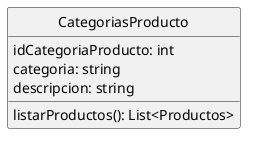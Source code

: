 @startuml CategoriasProducto
hide circle
class CategoriasProducto{
    idCategoriaProducto: int
    categoria: string
    descripcion: string
    
    listarProductos(): List<Productos>
}
@enduml